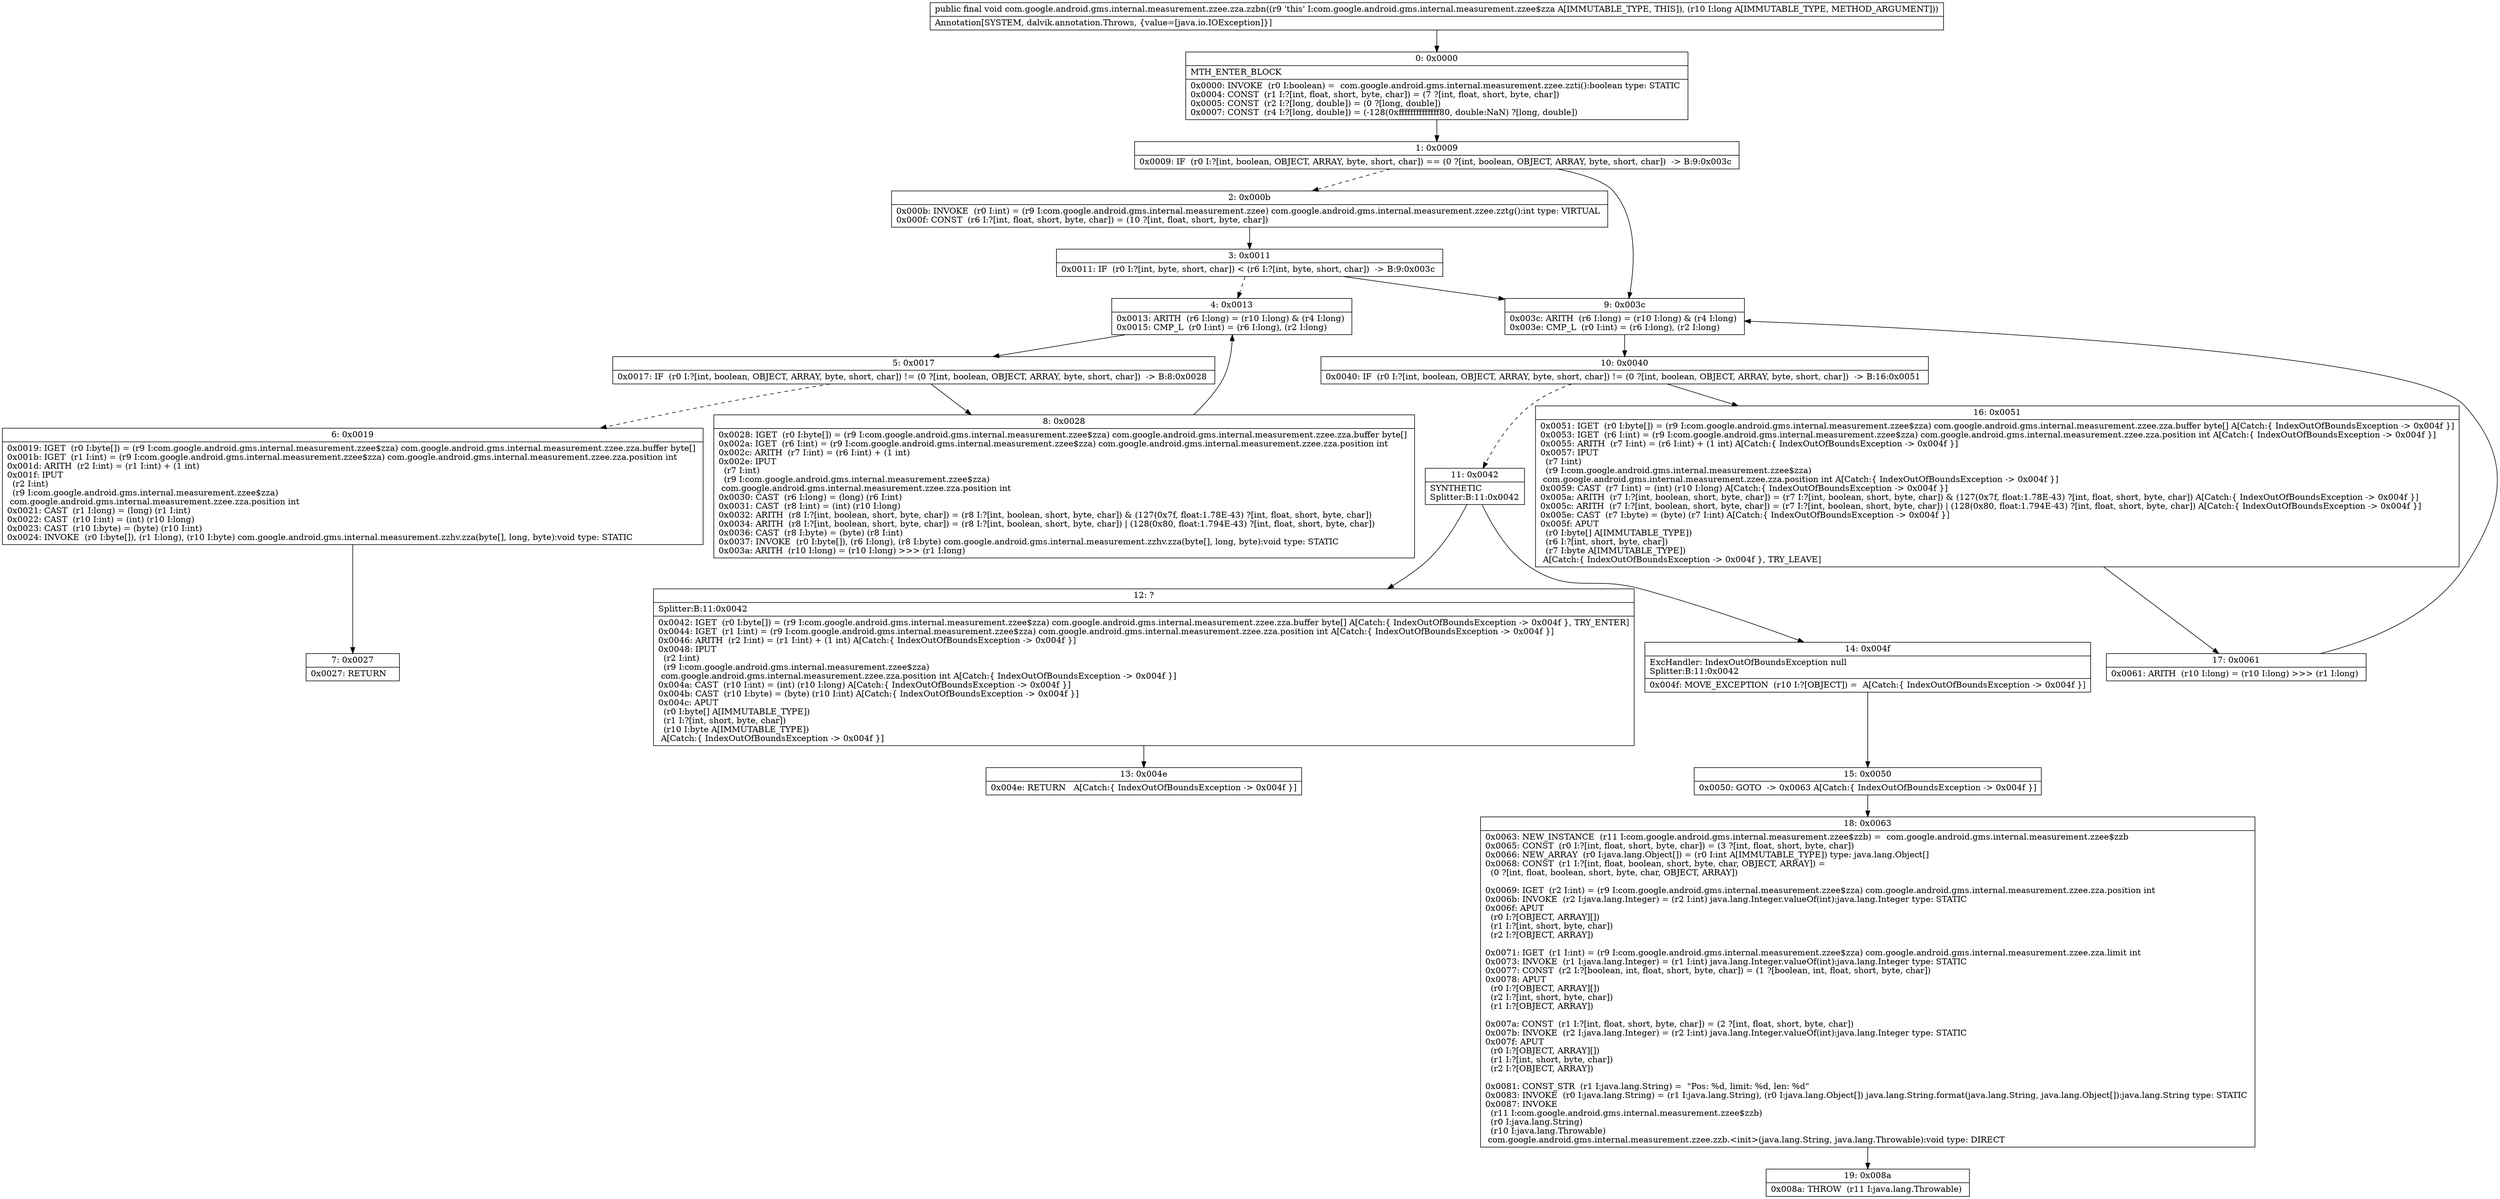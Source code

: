 digraph "CFG forcom.google.android.gms.internal.measurement.zzee.zza.zzbn(J)V" {
Node_0 [shape=record,label="{0\:\ 0x0000|MTH_ENTER_BLOCK\l|0x0000: INVOKE  (r0 I:boolean) =  com.google.android.gms.internal.measurement.zzee.zzti():boolean type: STATIC \l0x0004: CONST  (r1 I:?[int, float, short, byte, char]) = (7 ?[int, float, short, byte, char]) \l0x0005: CONST  (r2 I:?[long, double]) = (0 ?[long, double]) \l0x0007: CONST  (r4 I:?[long, double]) = (\-128(0xffffffffffffff80, double:NaN) ?[long, double]) \l}"];
Node_1 [shape=record,label="{1\:\ 0x0009|0x0009: IF  (r0 I:?[int, boolean, OBJECT, ARRAY, byte, short, char]) == (0 ?[int, boolean, OBJECT, ARRAY, byte, short, char])  \-\> B:9:0x003c \l}"];
Node_2 [shape=record,label="{2\:\ 0x000b|0x000b: INVOKE  (r0 I:int) = (r9 I:com.google.android.gms.internal.measurement.zzee) com.google.android.gms.internal.measurement.zzee.zztg():int type: VIRTUAL \l0x000f: CONST  (r6 I:?[int, float, short, byte, char]) = (10 ?[int, float, short, byte, char]) \l}"];
Node_3 [shape=record,label="{3\:\ 0x0011|0x0011: IF  (r0 I:?[int, byte, short, char]) \< (r6 I:?[int, byte, short, char])  \-\> B:9:0x003c \l}"];
Node_4 [shape=record,label="{4\:\ 0x0013|0x0013: ARITH  (r6 I:long) = (r10 I:long) & (r4 I:long) \l0x0015: CMP_L  (r0 I:int) = (r6 I:long), (r2 I:long) \l}"];
Node_5 [shape=record,label="{5\:\ 0x0017|0x0017: IF  (r0 I:?[int, boolean, OBJECT, ARRAY, byte, short, char]) != (0 ?[int, boolean, OBJECT, ARRAY, byte, short, char])  \-\> B:8:0x0028 \l}"];
Node_6 [shape=record,label="{6\:\ 0x0019|0x0019: IGET  (r0 I:byte[]) = (r9 I:com.google.android.gms.internal.measurement.zzee$zza) com.google.android.gms.internal.measurement.zzee.zza.buffer byte[] \l0x001b: IGET  (r1 I:int) = (r9 I:com.google.android.gms.internal.measurement.zzee$zza) com.google.android.gms.internal.measurement.zzee.zza.position int \l0x001d: ARITH  (r2 I:int) = (r1 I:int) + (1 int) \l0x001f: IPUT  \l  (r2 I:int)\l  (r9 I:com.google.android.gms.internal.measurement.zzee$zza)\l com.google.android.gms.internal.measurement.zzee.zza.position int \l0x0021: CAST  (r1 I:long) = (long) (r1 I:int) \l0x0022: CAST  (r10 I:int) = (int) (r10 I:long) \l0x0023: CAST  (r10 I:byte) = (byte) (r10 I:int) \l0x0024: INVOKE  (r0 I:byte[]), (r1 I:long), (r10 I:byte) com.google.android.gms.internal.measurement.zzhv.zza(byte[], long, byte):void type: STATIC \l}"];
Node_7 [shape=record,label="{7\:\ 0x0027|0x0027: RETURN   \l}"];
Node_8 [shape=record,label="{8\:\ 0x0028|0x0028: IGET  (r0 I:byte[]) = (r9 I:com.google.android.gms.internal.measurement.zzee$zza) com.google.android.gms.internal.measurement.zzee.zza.buffer byte[] \l0x002a: IGET  (r6 I:int) = (r9 I:com.google.android.gms.internal.measurement.zzee$zza) com.google.android.gms.internal.measurement.zzee.zza.position int \l0x002c: ARITH  (r7 I:int) = (r6 I:int) + (1 int) \l0x002e: IPUT  \l  (r7 I:int)\l  (r9 I:com.google.android.gms.internal.measurement.zzee$zza)\l com.google.android.gms.internal.measurement.zzee.zza.position int \l0x0030: CAST  (r6 I:long) = (long) (r6 I:int) \l0x0031: CAST  (r8 I:int) = (int) (r10 I:long) \l0x0032: ARITH  (r8 I:?[int, boolean, short, byte, char]) = (r8 I:?[int, boolean, short, byte, char]) & (127(0x7f, float:1.78E\-43) ?[int, float, short, byte, char]) \l0x0034: ARITH  (r8 I:?[int, boolean, short, byte, char]) = (r8 I:?[int, boolean, short, byte, char]) \| (128(0x80, float:1.794E\-43) ?[int, float, short, byte, char]) \l0x0036: CAST  (r8 I:byte) = (byte) (r8 I:int) \l0x0037: INVOKE  (r0 I:byte[]), (r6 I:long), (r8 I:byte) com.google.android.gms.internal.measurement.zzhv.zza(byte[], long, byte):void type: STATIC \l0x003a: ARITH  (r10 I:long) = (r10 I:long) \>\>\> (r1 I:long) \l}"];
Node_9 [shape=record,label="{9\:\ 0x003c|0x003c: ARITH  (r6 I:long) = (r10 I:long) & (r4 I:long) \l0x003e: CMP_L  (r0 I:int) = (r6 I:long), (r2 I:long) \l}"];
Node_10 [shape=record,label="{10\:\ 0x0040|0x0040: IF  (r0 I:?[int, boolean, OBJECT, ARRAY, byte, short, char]) != (0 ?[int, boolean, OBJECT, ARRAY, byte, short, char])  \-\> B:16:0x0051 \l}"];
Node_11 [shape=record,label="{11\:\ 0x0042|SYNTHETIC\lSplitter:B:11:0x0042\l}"];
Node_12 [shape=record,label="{12\:\ ?|Splitter:B:11:0x0042\l|0x0042: IGET  (r0 I:byte[]) = (r9 I:com.google.android.gms.internal.measurement.zzee$zza) com.google.android.gms.internal.measurement.zzee.zza.buffer byte[] A[Catch:\{ IndexOutOfBoundsException \-\> 0x004f \}, TRY_ENTER]\l0x0044: IGET  (r1 I:int) = (r9 I:com.google.android.gms.internal.measurement.zzee$zza) com.google.android.gms.internal.measurement.zzee.zza.position int A[Catch:\{ IndexOutOfBoundsException \-\> 0x004f \}]\l0x0046: ARITH  (r2 I:int) = (r1 I:int) + (1 int) A[Catch:\{ IndexOutOfBoundsException \-\> 0x004f \}]\l0x0048: IPUT  \l  (r2 I:int)\l  (r9 I:com.google.android.gms.internal.measurement.zzee$zza)\l com.google.android.gms.internal.measurement.zzee.zza.position int A[Catch:\{ IndexOutOfBoundsException \-\> 0x004f \}]\l0x004a: CAST  (r10 I:int) = (int) (r10 I:long) A[Catch:\{ IndexOutOfBoundsException \-\> 0x004f \}]\l0x004b: CAST  (r10 I:byte) = (byte) (r10 I:int) A[Catch:\{ IndexOutOfBoundsException \-\> 0x004f \}]\l0x004c: APUT  \l  (r0 I:byte[] A[IMMUTABLE_TYPE])\l  (r1 I:?[int, short, byte, char])\l  (r10 I:byte A[IMMUTABLE_TYPE])\l A[Catch:\{ IndexOutOfBoundsException \-\> 0x004f \}]\l}"];
Node_13 [shape=record,label="{13\:\ 0x004e|0x004e: RETURN   A[Catch:\{ IndexOutOfBoundsException \-\> 0x004f \}]\l}"];
Node_14 [shape=record,label="{14\:\ 0x004f|ExcHandler: IndexOutOfBoundsException null\lSplitter:B:11:0x0042\l|0x004f: MOVE_EXCEPTION  (r10 I:?[OBJECT]) =  A[Catch:\{ IndexOutOfBoundsException \-\> 0x004f \}]\l}"];
Node_15 [shape=record,label="{15\:\ 0x0050|0x0050: GOTO  \-\> 0x0063 A[Catch:\{ IndexOutOfBoundsException \-\> 0x004f \}]\l}"];
Node_16 [shape=record,label="{16\:\ 0x0051|0x0051: IGET  (r0 I:byte[]) = (r9 I:com.google.android.gms.internal.measurement.zzee$zza) com.google.android.gms.internal.measurement.zzee.zza.buffer byte[] A[Catch:\{ IndexOutOfBoundsException \-\> 0x004f \}]\l0x0053: IGET  (r6 I:int) = (r9 I:com.google.android.gms.internal.measurement.zzee$zza) com.google.android.gms.internal.measurement.zzee.zza.position int A[Catch:\{ IndexOutOfBoundsException \-\> 0x004f \}]\l0x0055: ARITH  (r7 I:int) = (r6 I:int) + (1 int) A[Catch:\{ IndexOutOfBoundsException \-\> 0x004f \}]\l0x0057: IPUT  \l  (r7 I:int)\l  (r9 I:com.google.android.gms.internal.measurement.zzee$zza)\l com.google.android.gms.internal.measurement.zzee.zza.position int A[Catch:\{ IndexOutOfBoundsException \-\> 0x004f \}]\l0x0059: CAST  (r7 I:int) = (int) (r10 I:long) A[Catch:\{ IndexOutOfBoundsException \-\> 0x004f \}]\l0x005a: ARITH  (r7 I:?[int, boolean, short, byte, char]) = (r7 I:?[int, boolean, short, byte, char]) & (127(0x7f, float:1.78E\-43) ?[int, float, short, byte, char]) A[Catch:\{ IndexOutOfBoundsException \-\> 0x004f \}]\l0x005c: ARITH  (r7 I:?[int, boolean, short, byte, char]) = (r7 I:?[int, boolean, short, byte, char]) \| (128(0x80, float:1.794E\-43) ?[int, float, short, byte, char]) A[Catch:\{ IndexOutOfBoundsException \-\> 0x004f \}]\l0x005e: CAST  (r7 I:byte) = (byte) (r7 I:int) A[Catch:\{ IndexOutOfBoundsException \-\> 0x004f \}]\l0x005f: APUT  \l  (r0 I:byte[] A[IMMUTABLE_TYPE])\l  (r6 I:?[int, short, byte, char])\l  (r7 I:byte A[IMMUTABLE_TYPE])\l A[Catch:\{ IndexOutOfBoundsException \-\> 0x004f \}, TRY_LEAVE]\l}"];
Node_17 [shape=record,label="{17\:\ 0x0061|0x0061: ARITH  (r10 I:long) = (r10 I:long) \>\>\> (r1 I:long) \l}"];
Node_18 [shape=record,label="{18\:\ 0x0063|0x0063: NEW_INSTANCE  (r11 I:com.google.android.gms.internal.measurement.zzee$zzb) =  com.google.android.gms.internal.measurement.zzee$zzb \l0x0065: CONST  (r0 I:?[int, float, short, byte, char]) = (3 ?[int, float, short, byte, char]) \l0x0066: NEW_ARRAY  (r0 I:java.lang.Object[]) = (r0 I:int A[IMMUTABLE_TYPE]) type: java.lang.Object[] \l0x0068: CONST  (r1 I:?[int, float, boolean, short, byte, char, OBJECT, ARRAY]) = \l  (0 ?[int, float, boolean, short, byte, char, OBJECT, ARRAY])\l \l0x0069: IGET  (r2 I:int) = (r9 I:com.google.android.gms.internal.measurement.zzee$zza) com.google.android.gms.internal.measurement.zzee.zza.position int \l0x006b: INVOKE  (r2 I:java.lang.Integer) = (r2 I:int) java.lang.Integer.valueOf(int):java.lang.Integer type: STATIC \l0x006f: APUT  \l  (r0 I:?[OBJECT, ARRAY][])\l  (r1 I:?[int, short, byte, char])\l  (r2 I:?[OBJECT, ARRAY])\l \l0x0071: IGET  (r1 I:int) = (r9 I:com.google.android.gms.internal.measurement.zzee$zza) com.google.android.gms.internal.measurement.zzee.zza.limit int \l0x0073: INVOKE  (r1 I:java.lang.Integer) = (r1 I:int) java.lang.Integer.valueOf(int):java.lang.Integer type: STATIC \l0x0077: CONST  (r2 I:?[boolean, int, float, short, byte, char]) = (1 ?[boolean, int, float, short, byte, char]) \l0x0078: APUT  \l  (r0 I:?[OBJECT, ARRAY][])\l  (r2 I:?[int, short, byte, char])\l  (r1 I:?[OBJECT, ARRAY])\l \l0x007a: CONST  (r1 I:?[int, float, short, byte, char]) = (2 ?[int, float, short, byte, char]) \l0x007b: INVOKE  (r2 I:java.lang.Integer) = (r2 I:int) java.lang.Integer.valueOf(int):java.lang.Integer type: STATIC \l0x007f: APUT  \l  (r0 I:?[OBJECT, ARRAY][])\l  (r1 I:?[int, short, byte, char])\l  (r2 I:?[OBJECT, ARRAY])\l \l0x0081: CONST_STR  (r1 I:java.lang.String) =  \"Pos: %d, limit: %d, len: %d\" \l0x0083: INVOKE  (r0 I:java.lang.String) = (r1 I:java.lang.String), (r0 I:java.lang.Object[]) java.lang.String.format(java.lang.String, java.lang.Object[]):java.lang.String type: STATIC \l0x0087: INVOKE  \l  (r11 I:com.google.android.gms.internal.measurement.zzee$zzb)\l  (r0 I:java.lang.String)\l  (r10 I:java.lang.Throwable)\l com.google.android.gms.internal.measurement.zzee.zzb.\<init\>(java.lang.String, java.lang.Throwable):void type: DIRECT \l}"];
Node_19 [shape=record,label="{19\:\ 0x008a|0x008a: THROW  (r11 I:java.lang.Throwable) \l}"];
MethodNode[shape=record,label="{public final void com.google.android.gms.internal.measurement.zzee.zza.zzbn((r9 'this' I:com.google.android.gms.internal.measurement.zzee$zza A[IMMUTABLE_TYPE, THIS]), (r10 I:long A[IMMUTABLE_TYPE, METHOD_ARGUMENT]))  | Annotation[SYSTEM, dalvik.annotation.Throws, \{value=[java.io.IOException]\}]\l}"];
MethodNode -> Node_0;
Node_0 -> Node_1;
Node_1 -> Node_2[style=dashed];
Node_1 -> Node_9;
Node_2 -> Node_3;
Node_3 -> Node_4[style=dashed];
Node_3 -> Node_9;
Node_4 -> Node_5;
Node_5 -> Node_6[style=dashed];
Node_5 -> Node_8;
Node_6 -> Node_7;
Node_8 -> Node_4;
Node_9 -> Node_10;
Node_10 -> Node_11[style=dashed];
Node_10 -> Node_16;
Node_11 -> Node_12;
Node_11 -> Node_14;
Node_12 -> Node_13;
Node_14 -> Node_15;
Node_15 -> Node_18;
Node_16 -> Node_17;
Node_17 -> Node_9;
Node_18 -> Node_19;
}

